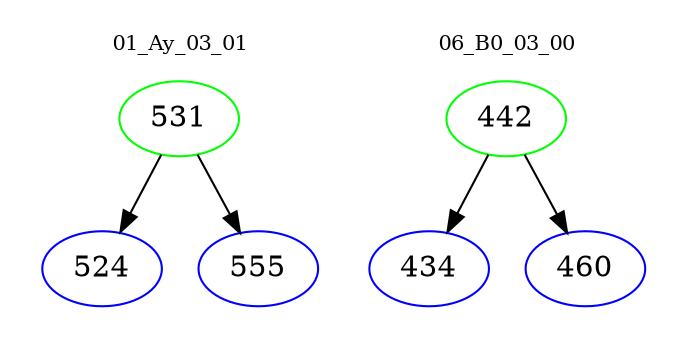 digraph{
subgraph cluster_0 {
color = white
label = "01_Ay_03_01";
fontsize=10;
T0_531 [label="531", color="green"]
T0_531 -> T0_524 [color="black"]
T0_524 [label="524", color="blue"]
T0_531 -> T0_555 [color="black"]
T0_555 [label="555", color="blue"]
}
subgraph cluster_1 {
color = white
label = "06_B0_03_00";
fontsize=10;
T1_442 [label="442", color="green"]
T1_442 -> T1_434 [color="black"]
T1_434 [label="434", color="blue"]
T1_442 -> T1_460 [color="black"]
T1_460 [label="460", color="blue"]
}
}
